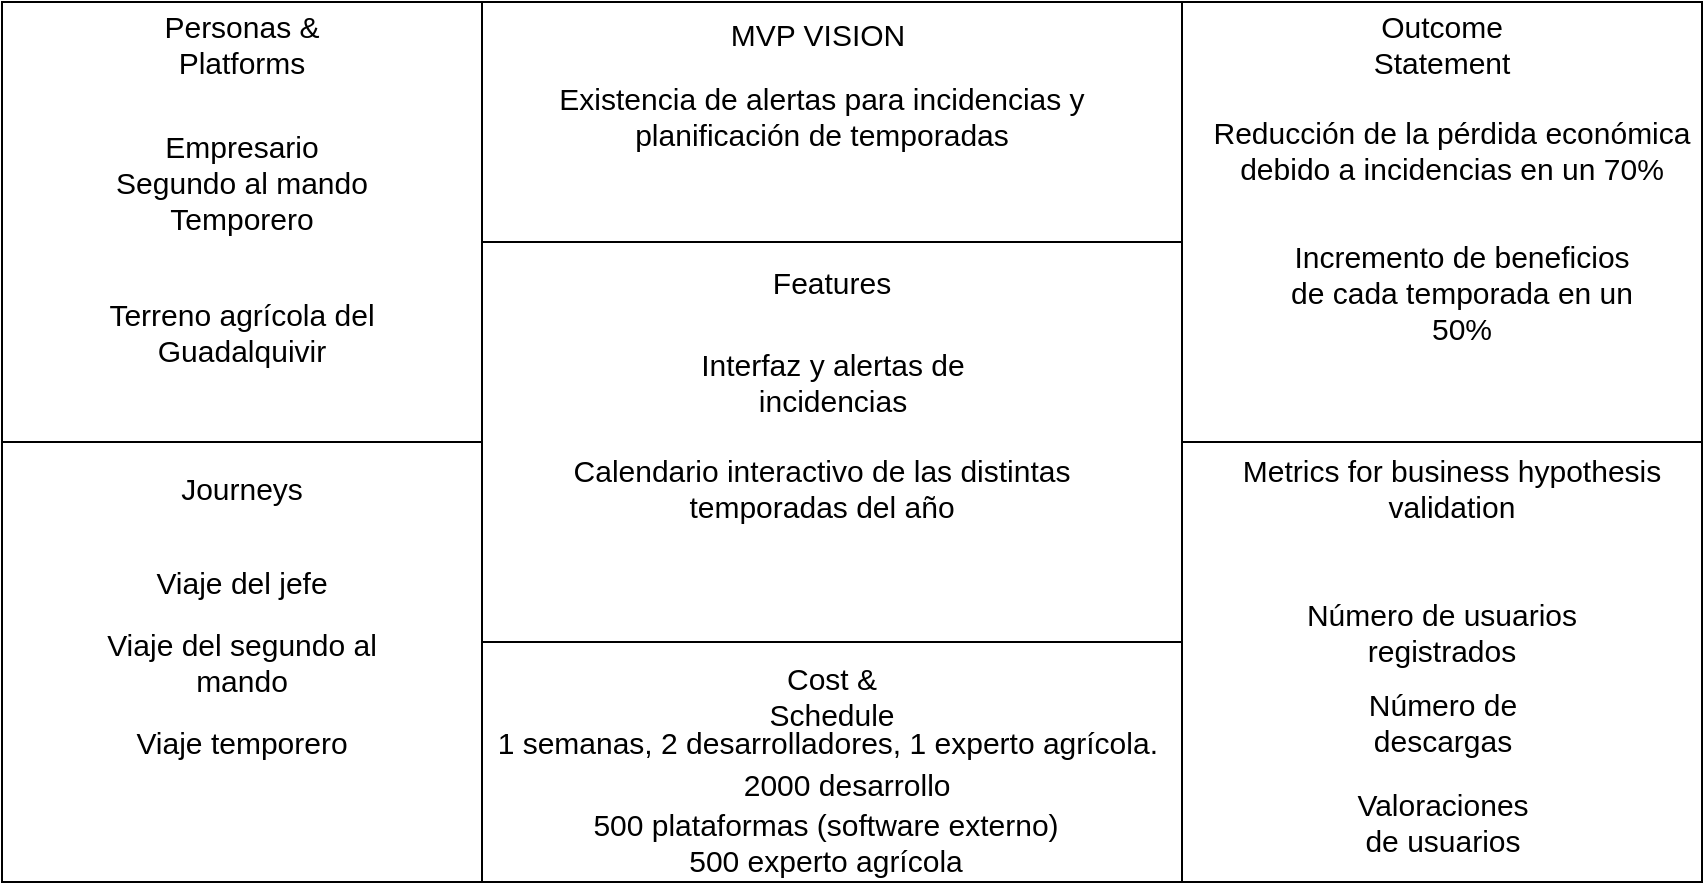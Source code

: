 <mxfile version="13.9.7" type="device"><diagram id="o4l2Ozv9joW7l1dov8CB" name="Page-1"><mxGraphModel dx="71" dy="482" grid="1" gridSize="10" guides="1" tooltips="1" connect="1" arrows="1" fold="1" page="1" pageScale="1" pageWidth="827" pageHeight="1169" math="0" shadow="0"><root><mxCell id="0"/><mxCell id="1" parent="0"/><mxCell id="XkK59sX-nPgElVLBU5pI-1" value="" style="rounded=0;whiteSpace=wrap;html=1;" parent="1" vertex="1"><mxGeometry x="1310" y="50" width="350" height="120" as="geometry"/></mxCell><mxCell id="XkK59sX-nPgElVLBU5pI-2" value="" style="rounded=0;whiteSpace=wrap;html=1;" parent="1" vertex="1"><mxGeometry x="1070" y="50" width="240" height="220" as="geometry"/></mxCell><mxCell id="XkK59sX-nPgElVLBU5pI-5" value="MVP VISION" style="text;html=1;strokeColor=none;fillColor=none;align=center;verticalAlign=middle;whiteSpace=wrap;rounded=0;fontSize=15;" parent="1" vertex="1"><mxGeometry x="1422" y="56" width="112" height="20" as="geometry"/></mxCell><mxCell id="XkK59sX-nPgElVLBU5pI-7" value="" style="rounded=0;whiteSpace=wrap;html=1;" parent="1" vertex="1"><mxGeometry x="1660" y="50" width="260" height="220" as="geometry"/></mxCell><mxCell id="XkK59sX-nPgElVLBU5pI-8" value="" style="rounded=0;whiteSpace=wrap;html=1;" parent="1" vertex="1"><mxGeometry x="1310" y="170" width="350" height="200" as="geometry"/></mxCell><mxCell id="XkK59sX-nPgElVLBU5pI-9" value="" style="rounded=0;whiteSpace=wrap;html=1;" parent="1" vertex="1"><mxGeometry x="1070" y="270" width="240" height="220" as="geometry"/></mxCell><mxCell id="XkK59sX-nPgElVLBU5pI-10" value="" style="rounded=0;whiteSpace=wrap;html=1;" parent="1" vertex="1"><mxGeometry x="1310" y="370" width="350" height="120" as="geometry"/></mxCell><mxCell id="XkK59sX-nPgElVLBU5pI-11" value="" style="rounded=0;whiteSpace=wrap;html=1;" parent="1" vertex="1"><mxGeometry x="1660" y="270" width="260" height="220" as="geometry"/></mxCell><mxCell id="XkK59sX-nPgElVLBU5pI-12" value="Features" style="text;html=1;strokeColor=none;fillColor=none;align=center;verticalAlign=middle;whiteSpace=wrap;rounded=0;fontSize=15;" parent="1" vertex="1"><mxGeometry x="1465" y="180" width="40" height="20" as="geometry"/></mxCell><mxCell id="XkK59sX-nPgElVLBU5pI-13" value="Personas &amp;amp; Platforms" style="text;html=1;strokeColor=none;fillColor=none;align=center;verticalAlign=middle;whiteSpace=wrap;rounded=0;fontSize=15;" parent="1" vertex="1"><mxGeometry x="1130" y="61" width="120" height="20" as="geometry"/></mxCell><mxCell id="XkK59sX-nPgElVLBU5pI-14" value="Cost &amp;amp; Schedule" style="text;html=1;strokeColor=none;fillColor=none;align=center;verticalAlign=middle;whiteSpace=wrap;rounded=0;fontSize=15;" parent="1" vertex="1"><mxGeometry x="1465" y="387" width="40" height="20" as="geometry"/></mxCell><mxCell id="XkK59sX-nPgElVLBU5pI-15" value="Journeys" style="text;html=1;strokeColor=none;fillColor=none;align=center;verticalAlign=middle;whiteSpace=wrap;rounded=0;fontSize=15;" parent="1" vertex="1"><mxGeometry x="1170" y="283" width="40" height="20" as="geometry"/></mxCell><mxCell id="XkK59sX-nPgElVLBU5pI-16" value="Outcome Statement" style="text;html=1;strokeColor=none;fillColor=none;align=center;verticalAlign=middle;whiteSpace=wrap;rounded=0;fontSize=15;" parent="1" vertex="1"><mxGeometry x="1770" y="61" width="40" height="20" as="geometry"/></mxCell><mxCell id="XkK59sX-nPgElVLBU5pI-17" value="Metrics for business hypothesis validation" style="text;html=1;strokeColor=none;fillColor=none;align=center;verticalAlign=middle;whiteSpace=wrap;rounded=0;fontSize=15;" parent="1" vertex="1"><mxGeometry x="1680" y="283" width="230" height="20" as="geometry"/></mxCell><mxCell id="XkK59sX-nPgElVLBU5pI-19" value="Empresario&lt;br&gt;Segundo al mando&lt;br&gt;Temporero" style="text;html=1;strokeColor=none;fillColor=none;align=center;verticalAlign=middle;whiteSpace=wrap;rounded=0;fontSize=15;" parent="1" vertex="1"><mxGeometry x="1070" y="130" width="240" height="20" as="geometry"/></mxCell><mxCell id="XkK59sX-nPgElVLBU5pI-20" value="Terreno agrícola del Guadalquivir" style="text;html=1;strokeColor=none;fillColor=none;align=center;verticalAlign=middle;whiteSpace=wrap;rounded=0;fontSize=15;" parent="1" vertex="1"><mxGeometry x="1090" y="205" width="200" height="20" as="geometry"/></mxCell><mxCell id="XkK59sX-nPgElVLBU5pI-21" value="Existencia de alertas para incidencias y planificación de temporadas" style="text;html=1;strokeColor=none;fillColor=none;align=center;verticalAlign=middle;whiteSpace=wrap;rounded=0;fontSize=15;" parent="1" vertex="1"><mxGeometry x="1310" y="83" width="340" height="47" as="geometry"/></mxCell><mxCell id="XkK59sX-nPgElVLBU5pI-25" value="Reducción de la pérdida económica debido a incidencias en un 70%" style="text;html=1;strokeColor=none;fillColor=none;align=center;verticalAlign=middle;whiteSpace=wrap;rounded=0;fontSize=15;" parent="1" vertex="1"><mxGeometry x="1672" y="99" width="246" height="49" as="geometry"/></mxCell><mxCell id="XkK59sX-nPgElVLBU5pI-26" value="Incremento de beneficios de cada temporada en un 50%" style="text;html=1;strokeColor=none;fillColor=none;align=center;verticalAlign=middle;whiteSpace=wrap;rounded=0;fontSize=15;" parent="1" vertex="1"><mxGeometry x="1710" y="185" width="180" height="20" as="geometry"/></mxCell><mxCell id="XkK59sX-nPgElVLBU5pI-28" value="Número de usuarios registrados" style="text;html=1;strokeColor=none;fillColor=none;align=center;verticalAlign=middle;whiteSpace=wrap;rounded=0;fontSize=15;" parent="1" vertex="1"><mxGeometry x="1690" y="355" width="200" height="20" as="geometry"/></mxCell><mxCell id="XkK59sX-nPgElVLBU5pI-29" value="Viaje del jefe" style="text;html=1;strokeColor=none;fillColor=none;align=center;verticalAlign=middle;whiteSpace=wrap;rounded=0;fontSize=15;" parent="1" vertex="1"><mxGeometry x="1130" y="330" width="120" height="20" as="geometry"/></mxCell><mxCell id="XkK59sX-nPgElVLBU5pI-30" value="Viaje del segundo al mando" style="text;html=1;strokeColor=none;fillColor=none;align=center;verticalAlign=middle;whiteSpace=wrap;rounded=0;fontSize=15;" parent="1" vertex="1"><mxGeometry x="1120" y="370" width="140" height="20" as="geometry"/></mxCell><mxCell id="XkK59sX-nPgElVLBU5pI-31" value="Interfaz y alertas de incidencias" style="text;html=1;strokeColor=none;fillColor=none;align=center;verticalAlign=middle;whiteSpace=wrap;rounded=0;fontSize=15;" parent="1" vertex="1"><mxGeometry x="1392.5" y="230" width="185" height="20" as="geometry"/></mxCell><mxCell id="XkK59sX-nPgElVLBU5pI-32" value="Calendario interactivo de las distintas temporadas del año" style="text;html=1;strokeColor=none;fillColor=none;align=center;verticalAlign=middle;whiteSpace=wrap;rounded=0;fontSize=15;" parent="1" vertex="1"><mxGeometry x="1330" y="283" width="300" height="20" as="geometry"/></mxCell><mxCell id="XkK59sX-nPgElVLBU5pI-35" value="1 semanas, 2 desarrolladores, 1 experto agrícola.&amp;nbsp;" style="text;html=1;strokeColor=none;fillColor=none;align=center;verticalAlign=middle;whiteSpace=wrap;rounded=0;fontSize=15;" parent="1" vertex="1"><mxGeometry x="1300" y="410" width="370" height="20" as="geometry"/></mxCell><mxCell id="XkK59sX-nPgElVLBU5pI-36" value="&lt;div&gt;&amp;nbsp;2000 desarrollo&lt;/div&gt;&lt;div&gt;&lt;br&gt;&lt;/div&gt;" style="text;html=1;strokeColor=none;fillColor=none;align=center;verticalAlign=middle;whiteSpace=wrap;rounded=0;fontSize=15;" parent="1" vertex="1"><mxGeometry x="1402.5" y="440" width="175" height="20" as="geometry"/></mxCell><mxCell id="XkK59sX-nPgElVLBU5pI-37" value="Número de descargas" style="text;html=1;strokeColor=none;fillColor=none;align=center;verticalAlign=middle;whiteSpace=wrap;rounded=0;fontSize=15;" parent="1" vertex="1"><mxGeometry x="1737.5" y="400" width="105" height="20" as="geometry"/></mxCell><mxCell id="XkK59sX-nPgElVLBU5pI-38" value="500 plataformas (software externo)&lt;br&gt;500 experto agrícola" style="text;html=1;strokeColor=none;fillColor=none;align=center;verticalAlign=middle;whiteSpace=wrap;rounded=0;fontSize=15;" parent="1" vertex="1"><mxGeometry x="1342" y="460" width="280" height="20" as="geometry"/></mxCell><mxCell id="7KKQ-Hse79XpPXl4NBFS-1" value="Valoraciones de usuarios" style="text;html=1;strokeColor=none;fillColor=none;align=center;verticalAlign=middle;whiteSpace=wrap;rounded=0;fontSize=15;" parent="1" vertex="1"><mxGeometry x="1737.5" y="450" width="105" height="20" as="geometry"/></mxCell><mxCell id="ll3QSJe8R9w1h1uTjoYZ-1" value="Viaje temporero" style="text;html=1;strokeColor=none;fillColor=none;align=center;verticalAlign=middle;whiteSpace=wrap;rounded=0;fontSize=15;" parent="1" vertex="1"><mxGeometry x="1120" y="410" width="140" height="20" as="geometry"/></mxCell></root></mxGraphModel></diagram></mxfile>